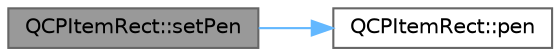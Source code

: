 digraph "QCPItemRect::setPen"
{
 // LATEX_PDF_SIZE
  bgcolor="transparent";
  edge [fontname=Helvetica,fontsize=10,labelfontname=Helvetica,labelfontsize=10];
  node [fontname=Helvetica,fontsize=10,shape=box,height=0.2,width=0.4];
  rankdir="LR";
  Node1 [label="QCPItemRect::setPen",height=0.2,width=0.4,color="gray40", fillcolor="grey60", style="filled", fontcolor="black",tooltip=" "];
  Node1 -> Node2 [color="steelblue1",style="solid"];
  Node2 [label="QCPItemRect::pen",height=0.2,width=0.4,color="grey40", fillcolor="white", style="filled",URL="$class_q_c_p_item_rect.html#a3ee2f580a3950dc11247f405ce8b6ecf",tooltip=" "];
}

